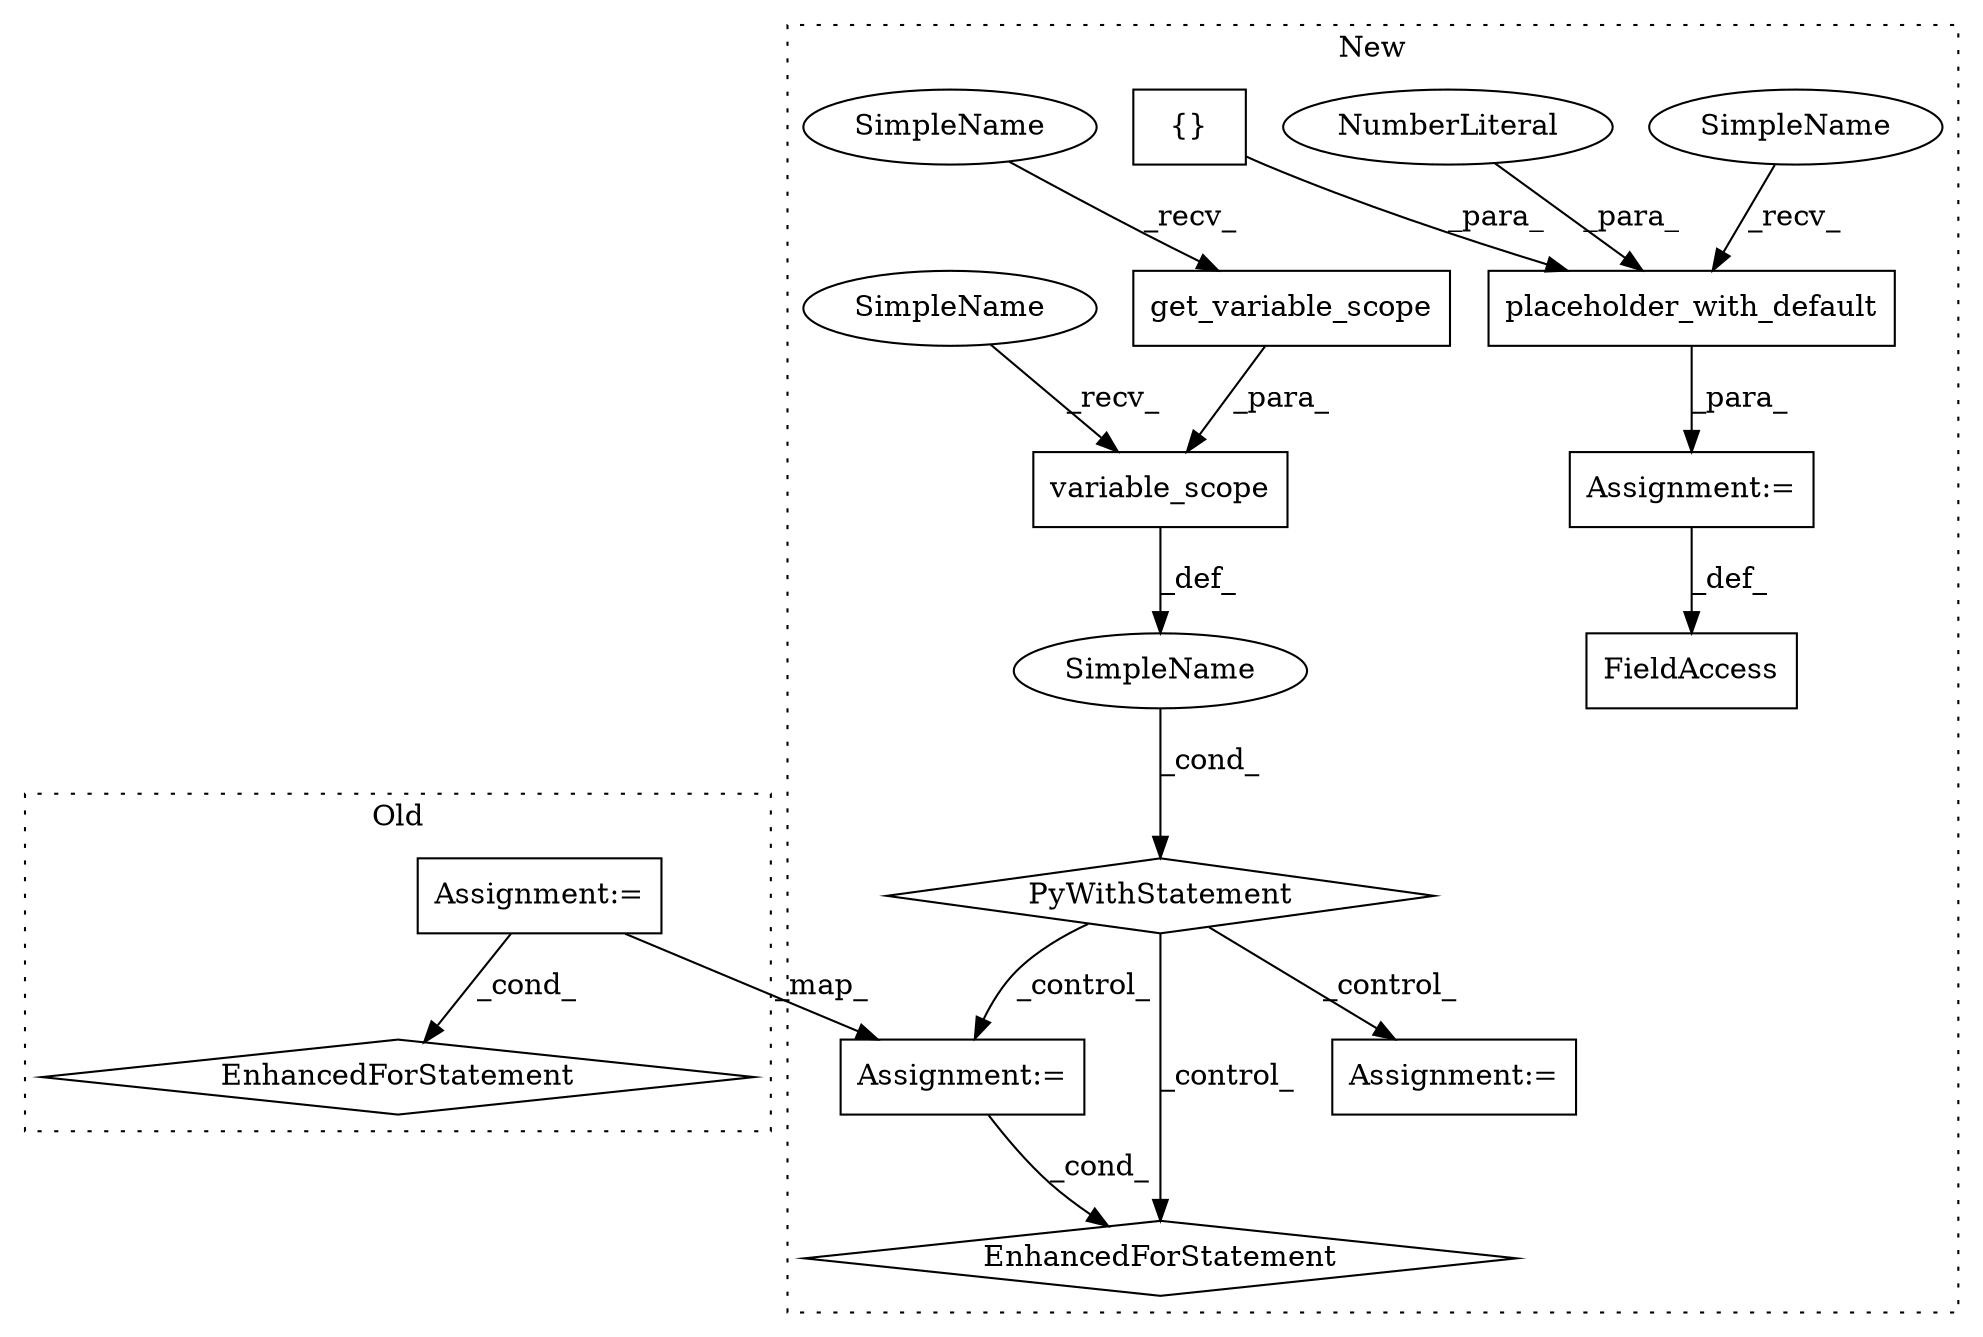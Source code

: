 digraph G {
subgraph cluster0 {
1 [label="EnhancedForStatement" a="70" s="21158,21259" l="65,2" shape="diamond"];
7 [label="Assignment:=" a="7" s="21158,21259" l="65,2" shape="box"];
label = "Old";
style="dotted";
}
subgraph cluster1 {
2 [label="get_variable_scope" a="32" s="23031" l="20" shape="box"];
3 [label="variable_scope" a="32" s="23005,23051" l="15,1" shape="box"];
4 [label="EnhancedForStatement" a="70" s="23079,23186" l="71,2" shape="diamond"];
5 [label="SimpleName" a="42" s="" l="" shape="ellipse"];
6 [label="PyWithStatement" a="104" s="22984,23052" l="10,2" shape="diamond"];
8 [label="Assignment:=" a="7" s="23079,23186" l="71,2" shape="box"];
9 [label="placeholder_with_default" a="32" s="22937,22977" l="25,1" shape="box"];
10 [label="NumberLiteral" a="34" s="22962" l="3" shape="ellipse"];
11 [label="{}" a="4" s="22975" l="2" shape="box"];
12 [label="FieldAccess" a="22" s="22901" l="24" shape="box"];
13 [label="Assignment:=" a="7" s="23066" l="5" shape="box"];
14 [label="Assignment:=" a="7" s="22925" l="1" shape="box"];
15 [label="SimpleName" a="42" s="23020" l="10" shape="ellipse"];
16 [label="SimpleName" a="42" s="22994" l="10" shape="ellipse"];
17 [label="SimpleName" a="42" s="22926" l="10" shape="ellipse"];
label = "New";
style="dotted";
}
2 -> 3 [label="_para_"];
3 -> 5 [label="_def_"];
5 -> 6 [label="_cond_"];
6 -> 4 [label="_control_"];
6 -> 13 [label="_control_"];
6 -> 8 [label="_control_"];
7 -> 1 [label="_cond_"];
7 -> 8 [label="_map_"];
8 -> 4 [label="_cond_"];
9 -> 14 [label="_para_"];
10 -> 9 [label="_para_"];
11 -> 9 [label="_para_"];
14 -> 12 [label="_def_"];
15 -> 2 [label="_recv_"];
16 -> 3 [label="_recv_"];
17 -> 9 [label="_recv_"];
}